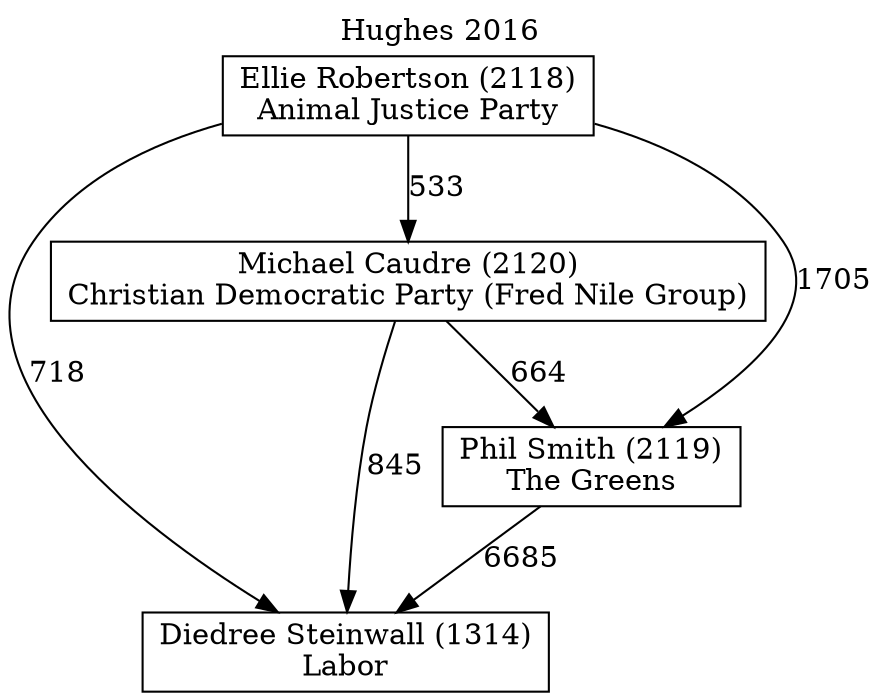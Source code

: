 // House preference flow
digraph "Diedree Steinwall (1314)_Hughes_2016" {
	graph [label="Hughes 2016" labelloc=t mclimit=10]
	node [shape=box]
	"Diedree Steinwall (1314)" [label="Diedree Steinwall (1314)
Labor"]
	"Michael Caudre (2120)" [label="Michael Caudre (2120)
Christian Democratic Party (Fred Nile Group)"]
	"Phil Smith (2119)" [label="Phil Smith (2119)
The Greens"]
	"Ellie Robertson (2118)" [label="Ellie Robertson (2118)
Animal Justice Party"]
	"Phil Smith (2119)" -> "Diedree Steinwall (1314)" [label=6685]
	"Ellie Robertson (2118)" -> "Michael Caudre (2120)" [label=533]
	"Ellie Robertson (2118)" -> "Diedree Steinwall (1314)" [label=718]
	"Michael Caudre (2120)" -> "Diedree Steinwall (1314)" [label=845]
	"Michael Caudre (2120)" -> "Phil Smith (2119)" [label=664]
	"Ellie Robertson (2118)" -> "Phil Smith (2119)" [label=1705]
}
